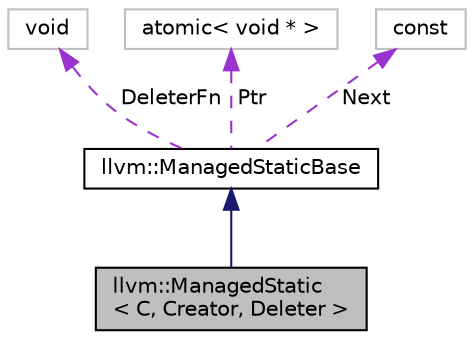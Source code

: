 digraph "llvm::ManagedStatic&lt; C, Creator, Deleter &gt;"
{
 // LATEX_PDF_SIZE
  bgcolor="transparent";
  edge [fontname="Helvetica",fontsize="10",labelfontname="Helvetica",labelfontsize="10"];
  node [fontname="Helvetica",fontsize="10",shape=record];
  Node1 [label="llvm::ManagedStatic\l\< C, Creator, Deleter \>",height=0.2,width=0.4,color="black", fillcolor="grey75", style="filled", fontcolor="black",tooltip="ManagedStatic - This transparently changes the behavior of global statics to be lazily constructed on..."];
  Node2 -> Node1 [dir="back",color="midnightblue",fontsize="10",style="solid",fontname="Helvetica"];
  Node2 [label="llvm::ManagedStaticBase",height=0.2,width=0.4,color="black",URL="$classllvm_1_1ManagedStaticBase.html",tooltip="ManagedStaticBase - Common base class for ManagedStatic instances."];
  Node3 -> Node2 [dir="back",color="darkorchid3",fontsize="10",style="dashed",label=" DeleterFn" ,fontname="Helvetica"];
  Node3 [label="void",height=0.2,width=0.4,color="grey75",tooltip=" "];
  Node4 -> Node2 [dir="back",color="darkorchid3",fontsize="10",style="dashed",label=" Ptr" ,fontname="Helvetica"];
  Node4 [label="atomic\< void * \>",height=0.2,width=0.4,color="grey75",tooltip=" "];
  Node5 -> Node2 [dir="back",color="darkorchid3",fontsize="10",style="dashed",label=" Next" ,fontname="Helvetica"];
  Node5 [label="const",height=0.2,width=0.4,color="grey75",tooltip=" "];
}
